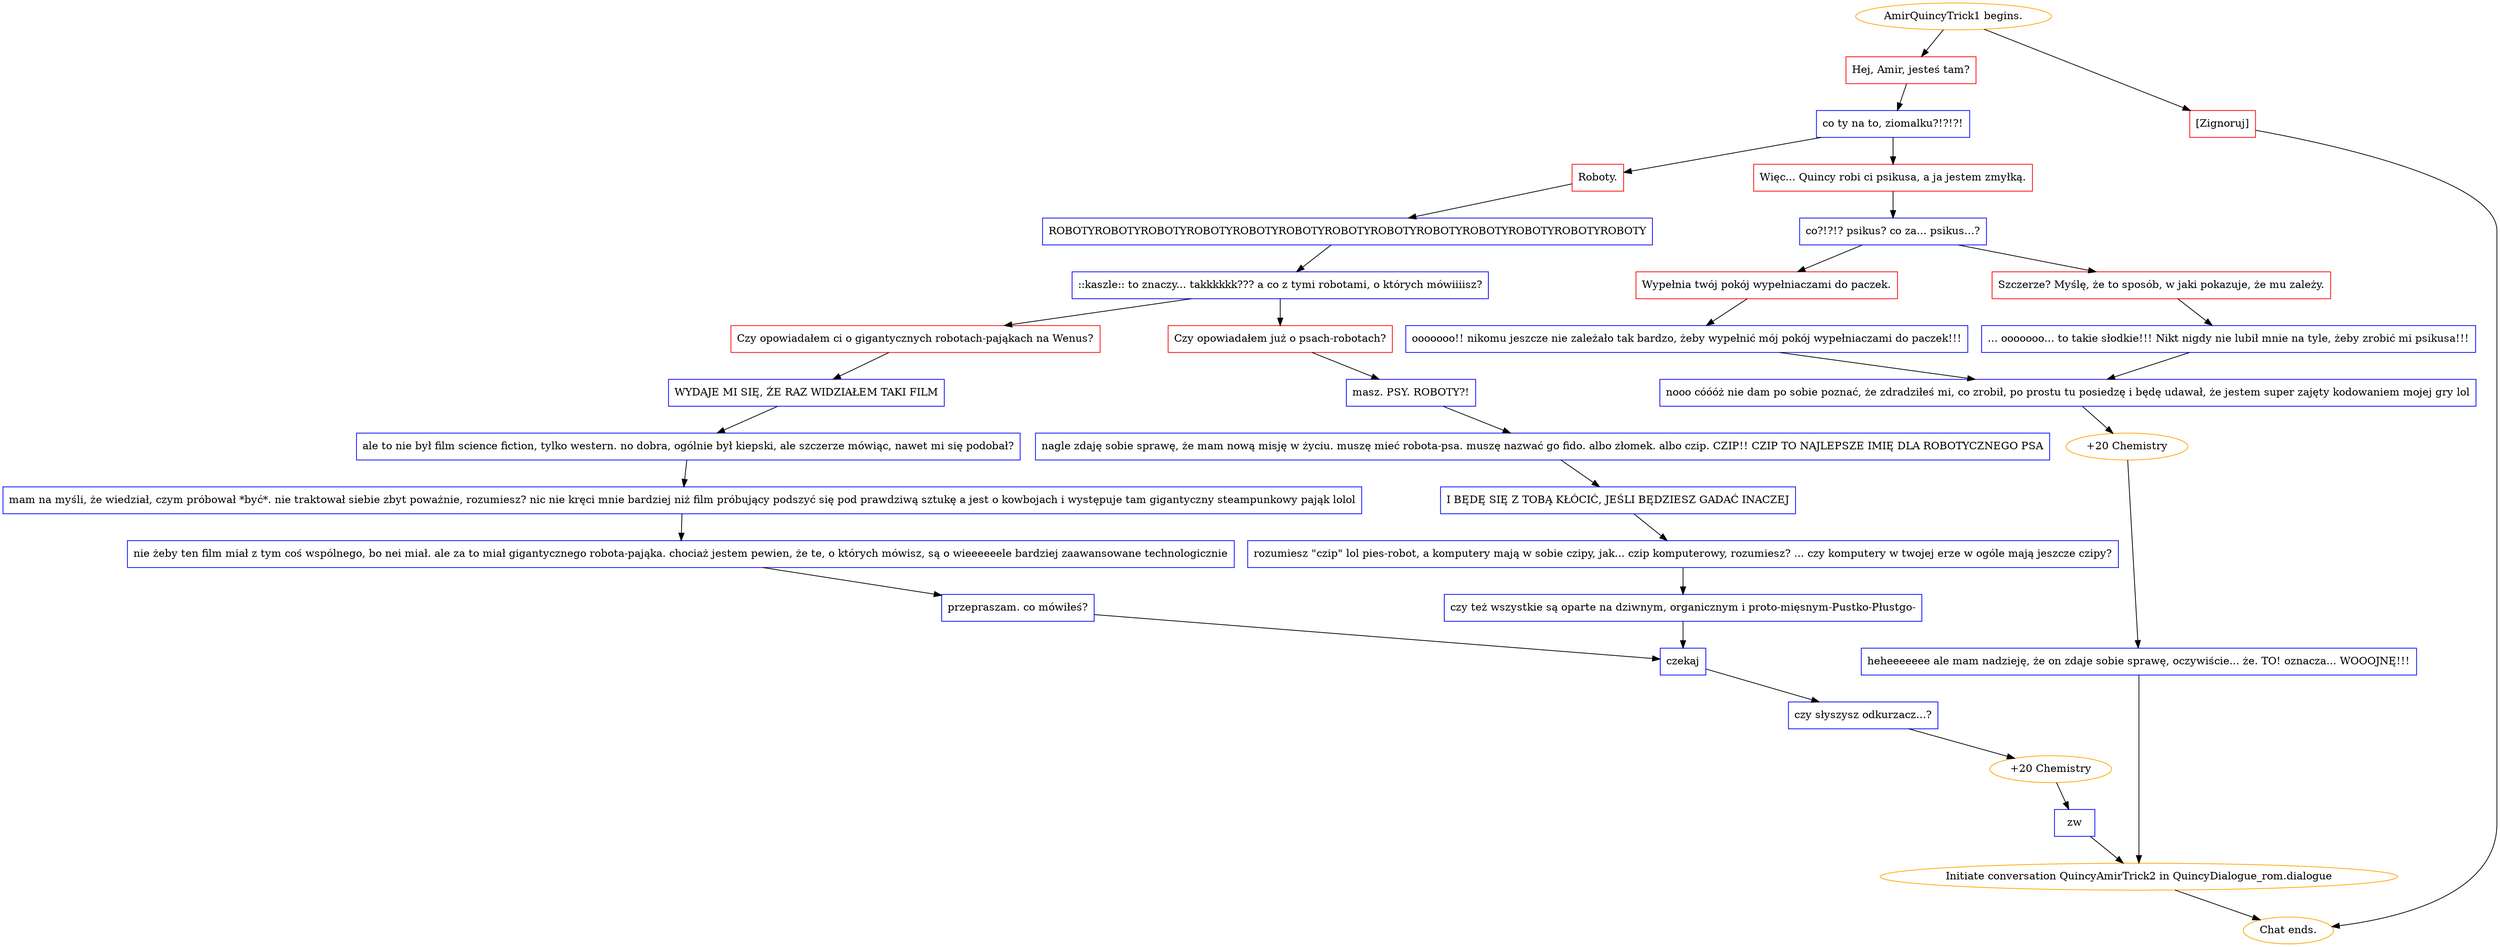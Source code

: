 digraph {
	"AmirQuincyTrick1 begins." [color=orange];
		"AmirQuincyTrick1 begins." -> j3791447062;
		"AmirQuincyTrick1 begins." -> j3674632450;
	j3791447062 [label="Hej, Amir, jesteś tam?",shape=box,color=red];
		j3791447062 -> j402771969;
	j3674632450 [label="[Zignoruj]",shape=box,color=red];
		j3674632450 -> "Chat ends.";
	j402771969 [label="co ty na to, ziomalku?!?!?!",shape=box,color=blue];
		j402771969 -> j3925659486;
		j402771969 -> j2320961994;
	"Chat ends." [color=orange];
	j3925659486 [label="Roboty.",shape=box,color=red];
		j3925659486 -> j765247224;
	j2320961994 [label="Więc... Quincy robi ci psikusa, a ja jestem zmyłką.",shape=box,color=red];
		j2320961994 -> j4242515870;
	j765247224 [label="ROBOTYROBOTYROBOTYROBOTYROBOTYROBOTYROBOTYROBOTYROBOTYROBOTYROBOTYROBOTYROBOTY",shape=box,color=blue];
		j765247224 -> j157533355;
	j4242515870 [label="co?!?!? psikus? co za... psikus...?",shape=box,color=blue];
		j4242515870 -> j2582410678;
		j4242515870 -> j3545471483;
	j157533355 [label="::kaszle:: to znaczy... takkkkkk??? a co z tymi robotami, o których mówiiiisz?",shape=box,color=blue];
		j157533355 -> j2579562911;
		j157533355 -> j4273327717;
	j2582410678 [label="Wypełnia twój pokój wypełniaczami do paczek.",shape=box,color=red];
		j2582410678 -> j1888162700;
	j3545471483 [label="Szczerze? Myślę, że to sposób, w jaki pokazuje, że mu zależy.",shape=box,color=red];
		j3545471483 -> j3344728817;
	j2579562911 [label="Czy opowiadałem ci o gigantycznych robotach-pająkach na Wenus?",shape=box,color=red];
		j2579562911 -> j2296745171;
	j4273327717 [label="Czy opowiadałem już o psach-robotach?",shape=box,color=red];
		j4273327717 -> j609652060;
	j1888162700 [label="ooooooo!! nikomu jeszcze nie zależało tak bardzo, żeby wypełnić mój pokój wypełniaczami do paczek!!!",shape=box,color=blue];
		j1888162700 -> j3224076677;
	j3344728817 [label="... ooooooo... to takie słodkie!!! Nikt nigdy nie lubił mnie na tyle, żeby zrobić mi psikusa!!!",shape=box,color=blue];
		j3344728817 -> j3224076677;
	j2296745171 [label="WYDAJE MI SIĘ, ŻE RAZ WIDZIAŁEM TAKI FILM",shape=box,color=blue];
		j2296745171 -> j322569621;
	j609652060 [label="masz. PSY. ROBOTY?!",shape=box,color=blue];
		j609652060 -> j3704830242;
	j3224076677 [label="nooo cóóóż nie dam po sobie poznać, że zdradziłeś mi, co zrobił, po prostu tu posiedzę i będę udawał, że jestem super zajęty kodowaniem mojej gry lol",shape=box,color=blue];
		j3224076677 -> j1479024891;
	j322569621 [label="ale to nie był film science fiction, tylko western. no dobra, ogólnie był kiepski, ale szczerze mówiąc, nawet mi się podobał?",shape=box,color=blue];
		j322569621 -> j1689169853;
	j3704830242 [label="nagle zdaję sobie sprawę, że mam nową misję w życiu. muszę mieć robota-psa. muszę nazwać go fido. albo złomek. albo czip. CZIP!! CZIP TO NAJLEPSZE IMIĘ DLA ROBOTYCZNEGO PSA",shape=box,color=blue];
		j3704830242 -> j3550421479;
	j1479024891 [label="+20 Chemistry",color=orange];
		j1479024891 -> j525603498;
	j1689169853 [label="mam na myśli, że wiedział, czym próbował *być*. nie traktował siebie zbyt poważnie, rozumiesz? nic nie kręci mnie bardziej niż film próbujący podszyć się pod prawdziwą sztukę a jest o kowbojach i występuje tam gigantyczny steampunkowy pająk lolol",shape=box,color=blue];
		j1689169853 -> j2548636687;
	j3550421479 [label="I BĘDĘ SIĘ Z TOBĄ KŁÓCIĆ, JEŚLI BĘDZIESZ GADAĆ INACZEJ",shape=box,color=blue];
		j3550421479 -> j1481185391;
	j525603498 [label="heheeeeeee ale mam nadzieję, że on zdaje sobie sprawę, oczywiście... że. TO! oznacza... WOOOJNĘ!!!",shape=box,color=blue];
		j525603498 -> "Initiate conversation QuincyAmirTrick2 in QuincyDialogue_rom.dialogue";
	j2548636687 [label="nie żeby ten film miał z tym coś wspólnego, bo nei miał. ale za to miał gigantycznego robota-pająka. chociaż jestem pewien, że te, o których mówisz, są o wieeeeeele bardziej zaawansowane technologicznie",shape=box,color=blue];
		j2548636687 -> j2914854170;
	j1481185391 [label="rozumiesz \"czip\" lol pies-robot, a komputery mają w sobie czipy, jak... czip komputerowy, rozumiesz? ... czy komputery w twojej erze w ogóle mają jeszcze czipy?",shape=box,color=blue];
		j1481185391 -> j690003530;
	"Initiate conversation QuincyAmirTrick2 in QuincyDialogue_rom.dialogue" [label="Initiate conversation QuincyAmirTrick2 in QuincyDialogue_rom.dialogue",color=orange];
		"Initiate conversation QuincyAmirTrick2 in QuincyDialogue_rom.dialogue" -> "Chat ends.";
	j2914854170 [label="przepraszam. co mówiłeś?",shape=box,color=blue];
		j2914854170 -> j2037671452;
	j690003530 [label="czy też wszystkie są oparte na dziwnym, organicznym i proto-mięsnym-Pustko-Płustgo-",shape=box,color=blue];
		j690003530 -> j2037671452;
	j2037671452 [label="czekaj",shape=box,color=blue];
		j2037671452 -> j3916124756;
	j3916124756 [label="czy słyszysz odkurzacz...?",shape=box,color=blue];
		j3916124756 -> j478984249;
	j478984249 [label="+20 Chemistry",color=orange];
		j478984249 -> j3210146159;
	j3210146159 [label="zw",shape=box,color=blue];
		j3210146159 -> "Initiate conversation QuincyAmirTrick2 in QuincyDialogue_rom.dialogue";
}